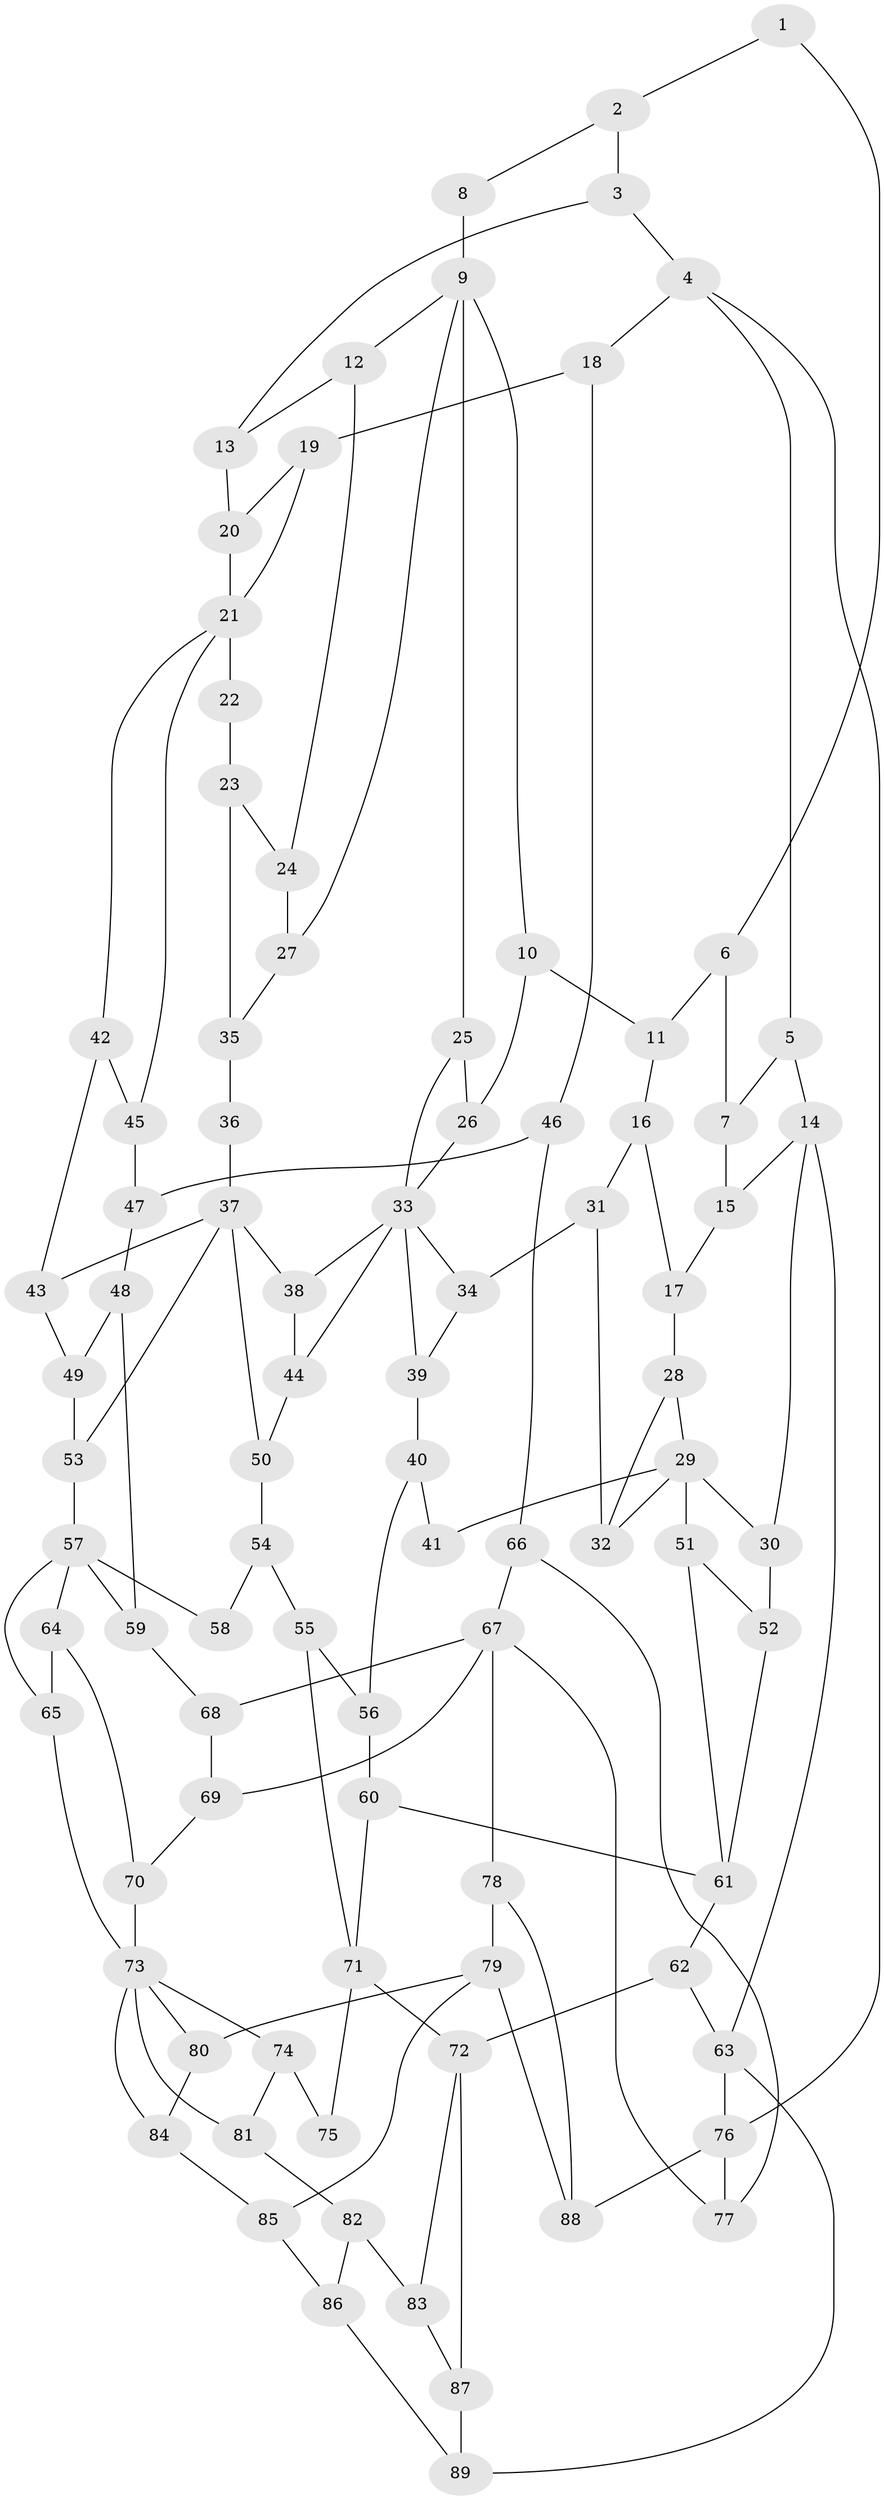// original degree distribution, {3: 0.015748031496062992, 4: 0.25984251968503935, 5: 0.4881889763779528, 6: 0.23622047244094488}
// Generated by graph-tools (version 1.1) at 2025/54/03/04/25 22:54:19]
// undirected, 89 vertices, 143 edges
graph export_dot {
  node [color=gray90,style=filled];
  1;
  2;
  3;
  4;
  5;
  6;
  7;
  8;
  9;
  10;
  11;
  12;
  13;
  14;
  15;
  16;
  17;
  18;
  19;
  20;
  21;
  22;
  23;
  24;
  25;
  26;
  27;
  28;
  29;
  30;
  31;
  32;
  33;
  34;
  35;
  36;
  37;
  38;
  39;
  40;
  41;
  42;
  43;
  44;
  45;
  46;
  47;
  48;
  49;
  50;
  51;
  52;
  53;
  54;
  55;
  56;
  57;
  58;
  59;
  60;
  61;
  62;
  63;
  64;
  65;
  66;
  67;
  68;
  69;
  70;
  71;
  72;
  73;
  74;
  75;
  76;
  77;
  78;
  79;
  80;
  81;
  82;
  83;
  84;
  85;
  86;
  87;
  88;
  89;
  1 -- 2 [weight=1.0];
  1 -- 6 [weight=1.0];
  2 -- 3 [weight=1.0];
  2 -- 8 [weight=1.0];
  3 -- 4 [weight=1.0];
  3 -- 13 [weight=1.0];
  4 -- 5 [weight=1.0];
  4 -- 18 [weight=1.0];
  4 -- 76 [weight=1.0];
  5 -- 7 [weight=1.0];
  5 -- 14 [weight=1.0];
  6 -- 7 [weight=1.0];
  6 -- 11 [weight=1.0];
  7 -- 15 [weight=1.0];
  8 -- 9 [weight=2.0];
  9 -- 10 [weight=1.0];
  9 -- 12 [weight=1.0];
  9 -- 25 [weight=1.0];
  9 -- 27 [weight=1.0];
  10 -- 11 [weight=1.0];
  10 -- 26 [weight=1.0];
  11 -- 16 [weight=1.0];
  12 -- 13 [weight=1.0];
  12 -- 24 [weight=1.0];
  13 -- 20 [weight=1.0];
  14 -- 15 [weight=1.0];
  14 -- 30 [weight=1.0];
  14 -- 63 [weight=1.0];
  15 -- 17 [weight=1.0];
  16 -- 17 [weight=1.0];
  16 -- 31 [weight=1.0];
  17 -- 28 [weight=1.0];
  18 -- 19 [weight=1.0];
  18 -- 46 [weight=1.0];
  19 -- 20 [weight=1.0];
  19 -- 21 [weight=1.0];
  20 -- 21 [weight=1.0];
  21 -- 22 [weight=2.0];
  21 -- 42 [weight=1.0];
  21 -- 45 [weight=1.0];
  22 -- 23 [weight=1.0];
  23 -- 24 [weight=1.0];
  23 -- 35 [weight=1.0];
  24 -- 27 [weight=1.0];
  25 -- 26 [weight=1.0];
  25 -- 33 [weight=1.0];
  26 -- 33 [weight=1.0];
  27 -- 35 [weight=1.0];
  28 -- 29 [weight=1.0];
  28 -- 32 [weight=1.0];
  29 -- 30 [weight=1.0];
  29 -- 32 [weight=1.0];
  29 -- 41 [weight=2.0];
  29 -- 51 [weight=1.0];
  30 -- 52 [weight=1.0];
  31 -- 32 [weight=1.0];
  31 -- 34 [weight=1.0];
  33 -- 34 [weight=1.0];
  33 -- 38 [weight=1.0];
  33 -- 39 [weight=1.0];
  33 -- 44 [weight=1.0];
  34 -- 39 [weight=1.0];
  35 -- 36 [weight=1.0];
  36 -- 37 [weight=2.0];
  37 -- 38 [weight=1.0];
  37 -- 43 [weight=1.0];
  37 -- 50 [weight=1.0];
  37 -- 53 [weight=1.0];
  38 -- 44 [weight=1.0];
  39 -- 40 [weight=1.0];
  40 -- 41 [weight=1.0];
  40 -- 56 [weight=1.0];
  42 -- 43 [weight=1.0];
  42 -- 45 [weight=1.0];
  43 -- 49 [weight=1.0];
  44 -- 50 [weight=1.0];
  45 -- 47 [weight=1.0];
  46 -- 47 [weight=1.0];
  46 -- 66 [weight=1.0];
  47 -- 48 [weight=1.0];
  48 -- 49 [weight=1.0];
  48 -- 59 [weight=1.0];
  49 -- 53 [weight=1.0];
  50 -- 54 [weight=1.0];
  51 -- 52 [weight=1.0];
  51 -- 61 [weight=1.0];
  52 -- 61 [weight=1.0];
  53 -- 57 [weight=1.0];
  54 -- 55 [weight=1.0];
  54 -- 58 [weight=1.0];
  55 -- 56 [weight=1.0];
  55 -- 71 [weight=1.0];
  56 -- 60 [weight=1.0];
  57 -- 58 [weight=2.0];
  57 -- 59 [weight=1.0];
  57 -- 64 [weight=1.0];
  57 -- 65 [weight=1.0];
  59 -- 68 [weight=1.0];
  60 -- 61 [weight=1.0];
  60 -- 71 [weight=1.0];
  61 -- 62 [weight=2.0];
  62 -- 63 [weight=1.0];
  62 -- 72 [weight=2.0];
  63 -- 76 [weight=1.0];
  63 -- 89 [weight=1.0];
  64 -- 65 [weight=1.0];
  64 -- 70 [weight=1.0];
  65 -- 73 [weight=1.0];
  66 -- 67 [weight=1.0];
  66 -- 77 [weight=1.0];
  67 -- 68 [weight=1.0];
  67 -- 69 [weight=1.0];
  67 -- 77 [weight=1.0];
  67 -- 78 [weight=2.0];
  68 -- 69 [weight=1.0];
  69 -- 70 [weight=1.0];
  70 -- 73 [weight=1.0];
  71 -- 72 [weight=2.0];
  71 -- 75 [weight=2.0];
  72 -- 83 [weight=1.0];
  72 -- 87 [weight=1.0];
  73 -- 74 [weight=1.0];
  73 -- 80 [weight=1.0];
  73 -- 81 [weight=1.0];
  73 -- 84 [weight=1.0];
  74 -- 75 [weight=1.0];
  74 -- 81 [weight=1.0];
  76 -- 77 [weight=1.0];
  76 -- 88 [weight=1.0];
  78 -- 79 [weight=3.0];
  78 -- 88 [weight=1.0];
  79 -- 80 [weight=1.0];
  79 -- 85 [weight=1.0];
  79 -- 88 [weight=1.0];
  80 -- 84 [weight=1.0];
  81 -- 82 [weight=1.0];
  82 -- 83 [weight=1.0];
  82 -- 86 [weight=1.0];
  83 -- 87 [weight=1.0];
  84 -- 85 [weight=1.0];
  85 -- 86 [weight=1.0];
  86 -- 89 [weight=1.0];
  87 -- 89 [weight=1.0];
}
